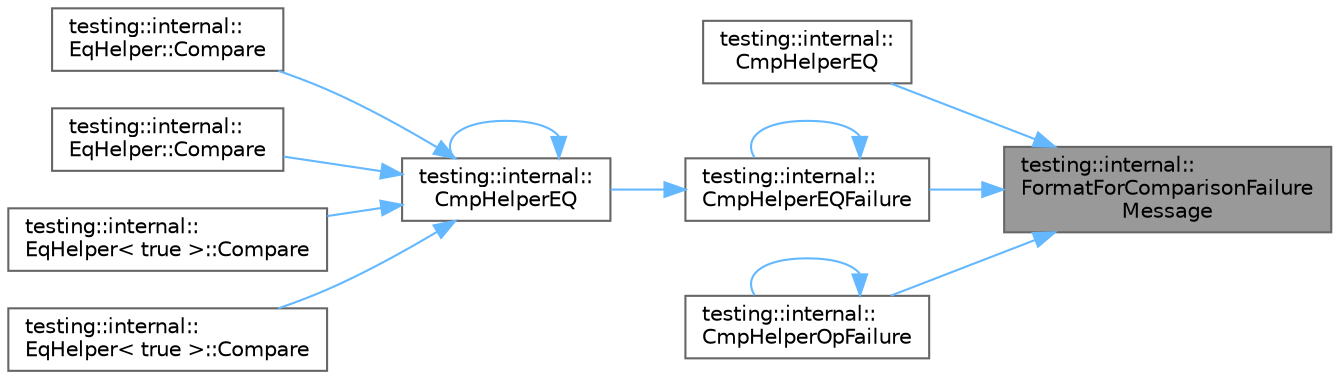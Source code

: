 digraph "testing::internal::FormatForComparisonFailureMessage"
{
 // LATEX_PDF_SIZE
  bgcolor="transparent";
  edge [fontname=Helvetica,fontsize=10,labelfontname=Helvetica,labelfontsize=10];
  node [fontname=Helvetica,fontsize=10,shape=box,height=0.2,width=0.4];
  rankdir="RL";
  Node1 [id="Node000001",label="testing::internal::\lFormatForComparisonFailure\lMessage",height=0.2,width=0.4,color="gray40", fillcolor="grey60", style="filled", fontcolor="black",tooltip=" "];
  Node1 -> Node2 [id="edge1_Node000001_Node000002",dir="back",color="steelblue1",style="solid",tooltip=" "];
  Node2 [id="Node000002",label="testing::internal::\lCmpHelperEQ",height=0.2,width=0.4,color="grey40", fillcolor="white", style="filled",URL="$namespacetesting_1_1internal.html#a46582d95cbfe3d3d8f6945c9e9cd779c",tooltip=" "];
  Node1 -> Node3 [id="edge2_Node000001_Node000003",dir="back",color="steelblue1",style="solid",tooltip=" "];
  Node3 [id="Node000003",label="testing::internal::\lCmpHelperEQFailure",height=0.2,width=0.4,color="grey40", fillcolor="white", style="filled",URL="$namespacetesting_1_1internal.html#a1def8ec9393360a1b34a20528703e7f7",tooltip=" "];
  Node3 -> Node4 [id="edge3_Node000003_Node000004",dir="back",color="steelblue1",style="solid",tooltip=" "];
  Node4 [id="Node000004",label="testing::internal::\lCmpHelperEQ",height=0.2,width=0.4,color="grey40", fillcolor="white", style="filled",URL="$namespacetesting_1_1internal.html#a4638c74d9b32e971f9b321af6fafc2f1",tooltip=" "];
  Node4 -> Node4 [id="edge4_Node000004_Node000004",dir="back",color="steelblue1",style="solid",tooltip=" "];
  Node4 -> Node5 [id="edge5_Node000004_Node000005",dir="back",color="steelblue1",style="solid",tooltip=" "];
  Node5 [id="Node000005",label="testing::internal::\lEqHelper::Compare",height=0.2,width=0.4,color="grey40", fillcolor="white", style="filled",URL="$classtesting_1_1internal_1_1_eq_helper.html#aaa42c0059bb3dcc43d556243febb5f1c",tooltip=" "];
  Node4 -> Node6 [id="edge6_Node000004_Node000006",dir="back",color="steelblue1",style="solid",tooltip=" "];
  Node6 [id="Node000006",label="testing::internal::\lEqHelper::Compare",height=0.2,width=0.4,color="grey40", fillcolor="white", style="filled",URL="$classtesting_1_1internal_1_1_eq_helper.html#ae3572c7374534a916b9117efaa89f33f",tooltip=" "];
  Node4 -> Node7 [id="edge7_Node000004_Node000007",dir="back",color="steelblue1",style="solid",tooltip=" "];
  Node7 [id="Node000007",label="testing::internal::\lEqHelper\< true \>::Compare",height=0.2,width=0.4,color="grey40", fillcolor="white", style="filled",URL="$classtesting_1_1internal_1_1_eq_helper_3_01true_01_4.html#a12c7194b2a210b61f06c912eef484ca6",tooltip=" "];
  Node4 -> Node8 [id="edge8_Node000004_Node000008",dir="back",color="steelblue1",style="solid",tooltip=" "];
  Node8 [id="Node000008",label="testing::internal::\lEqHelper\< true \>::Compare",height=0.2,width=0.4,color="grey40", fillcolor="white", style="filled",URL="$classtesting_1_1internal_1_1_eq_helper_3_01true_01_4.html#a6f292601a68c8f0d49e6d48bd309b900",tooltip=" "];
  Node3 -> Node3 [id="edge9_Node000003_Node000003",dir="back",color="steelblue1",style="solid",tooltip=" "];
  Node1 -> Node9 [id="edge10_Node000001_Node000009",dir="back",color="steelblue1",style="solid",tooltip=" "];
  Node9 [id="Node000009",label="testing::internal::\lCmpHelperOpFailure",height=0.2,width=0.4,color="grey40", fillcolor="white", style="filled",URL="$namespacetesting_1_1internal.html#a894ffccd936d78fd555f490020c27f0a",tooltip=" "];
  Node9 -> Node9 [id="edge11_Node000009_Node000009",dir="back",color="steelblue1",style="solid",tooltip=" "];
}
